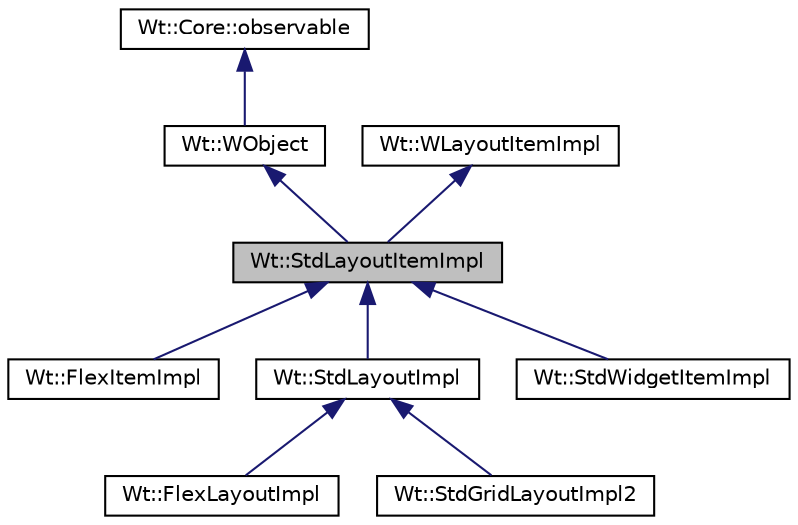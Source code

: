 digraph "Wt::StdLayoutItemImpl"
{
 // LATEX_PDF_SIZE
  edge [fontname="Helvetica",fontsize="10",labelfontname="Helvetica",labelfontsize="10"];
  node [fontname="Helvetica",fontsize="10",shape=record];
  Node1 [label="Wt::StdLayoutItemImpl",height=0.2,width=0.4,color="black", fillcolor="grey75", style="filled", fontcolor="black",tooltip=" "];
  Node2 -> Node1 [dir="back",color="midnightblue",fontsize="10",style="solid",fontname="Helvetica"];
  Node2 [label="Wt::WObject",height=0.2,width=0.4,color="black", fillcolor="white", style="filled",URL="$classWt_1_1WObject.html",tooltip="A base class for objects that participate in the signal/slot system."];
  Node3 -> Node2 [dir="back",color="midnightblue",fontsize="10",style="solid",fontname="Helvetica"];
  Node3 [label="Wt::Core::observable",height=0.2,width=0.4,color="black", fillcolor="white", style="filled",URL="$classWt_1_1Core_1_1observable.html",tooltip="A base class for objects whose life-time can be tracked."];
  Node4 -> Node1 [dir="back",color="midnightblue",fontsize="10",style="solid",fontname="Helvetica"];
  Node4 [label="Wt::WLayoutItemImpl",height=0.2,width=0.4,color="black", fillcolor="white", style="filled",URL="$classWt_1_1WLayoutItemImpl.html",tooltip="An abstract base class for implementing layout managers."];
  Node1 -> Node5 [dir="back",color="midnightblue",fontsize="10",style="solid",fontname="Helvetica"];
  Node5 [label="Wt::FlexItemImpl",height=0.2,width=0.4,color="black", fillcolor="white", style="filled",URL="$classWt_1_1FlexItemImpl.html",tooltip=" "];
  Node1 -> Node6 [dir="back",color="midnightblue",fontsize="10",style="solid",fontname="Helvetica"];
  Node6 [label="Wt::StdLayoutImpl",height=0.2,width=0.4,color="black", fillcolor="white", style="filled",URL="$classWt_1_1StdLayoutImpl.html",tooltip=" "];
  Node6 -> Node7 [dir="back",color="midnightblue",fontsize="10",style="solid",fontname="Helvetica"];
  Node7 [label="Wt::FlexLayoutImpl",height=0.2,width=0.4,color="black", fillcolor="white", style="filled",URL="$classWt_1_1FlexLayoutImpl.html",tooltip=" "];
  Node6 -> Node8 [dir="back",color="midnightblue",fontsize="10",style="solid",fontname="Helvetica"];
  Node8 [label="Wt::StdGridLayoutImpl2",height=0.2,width=0.4,color="black", fillcolor="white", style="filled",URL="$classWt_1_1StdGridLayoutImpl2.html",tooltip=" "];
  Node1 -> Node9 [dir="back",color="midnightblue",fontsize="10",style="solid",fontname="Helvetica"];
  Node9 [label="Wt::StdWidgetItemImpl",height=0.2,width=0.4,color="black", fillcolor="white", style="filled",URL="$classWt_1_1StdWidgetItemImpl.html",tooltip=" "];
}

